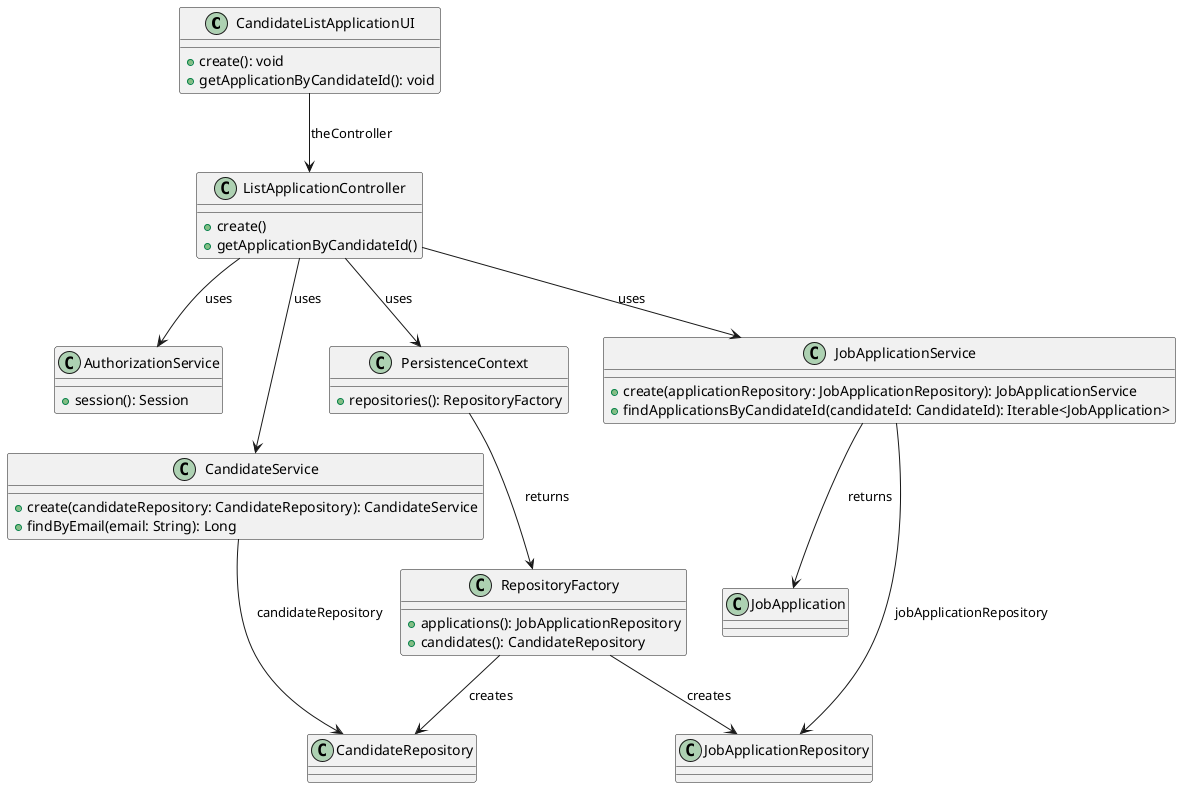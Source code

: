 @startuml
skinparam defaultFontName FG Virgil
skinparam shadowing false

    class CandidateListApplicationUI {
        + create(): void
        + getApplicationByCandidateId(): void
    }


    class ListApplicationController {
        + create()
        + getApplicationByCandidateId()
    }


    class AuthorizationService {
        + session(): Session
    }

    class CandidateService {
        + create(candidateRepository: CandidateRepository): CandidateService
        + findByEmail(email: String): Long
    }

    class JobApplicationService {
        + create(applicationRepository: JobApplicationRepository): JobApplicationService
        + findApplicationsByCandidateId(candidateId: CandidateId): Iterable<JobApplication>
    }


    class PersistenceContext {
        + repositories(): RepositoryFactory
    }

    class RepositoryFactory {
        + applications(): JobApplicationRepository
        + candidates(): CandidateRepository
    }

CandidateListApplicationUI --> ListApplicationController : theController
ListApplicationController --> PersistenceContext : uses
PersistenceContext --> RepositoryFactory : returns
RepositoryFactory --> JobApplicationRepository : creates
RepositoryFactory --> CandidateRepository : creates
ListApplicationController --> JobApplicationService : uses
ListApplicationController --> CandidateService : uses
CandidateService --> CandidateRepository : candidateRepository
JobApplicationService --> JobApplicationRepository : jobApplicationRepository
ListApplicationController --> AuthorizationService : uses
JobApplicationService --> JobApplication : returns

@enduml
